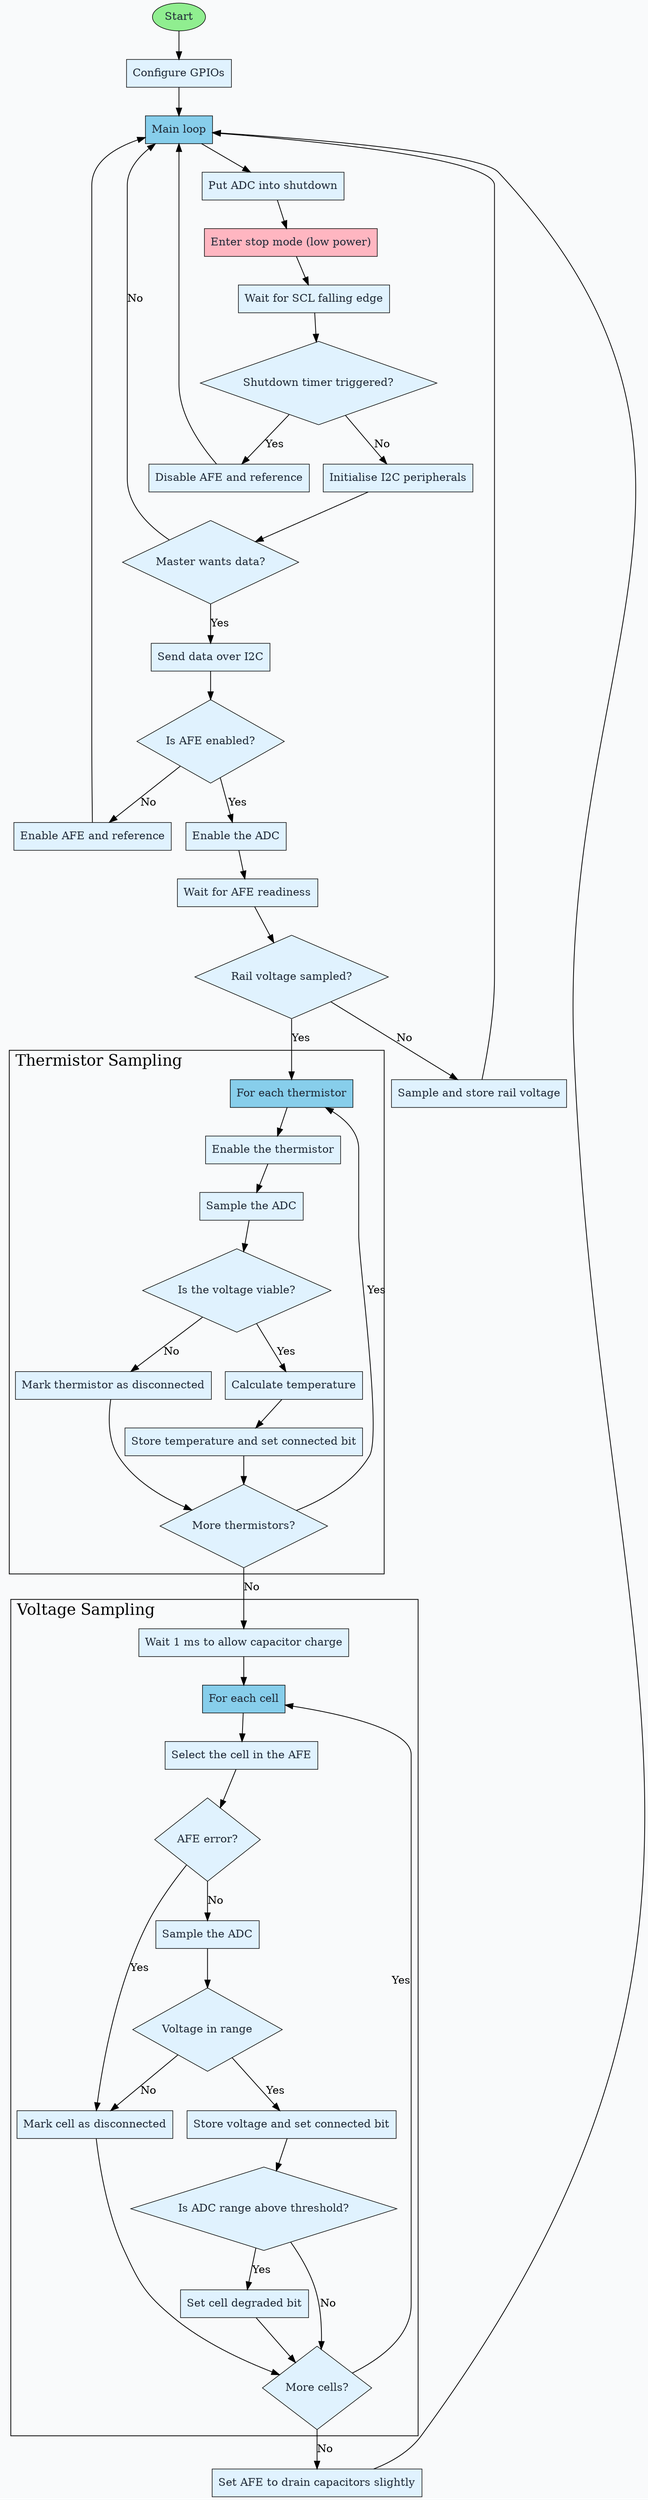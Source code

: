 digraph {
    bgcolor="#f9fafb";
    node [shape=box, style=filled, fillcolor="#e0f2fe", fontcolor="#1f2937", penwidth=0.75];
    
    start [label="Start", shape=oval, fillcolor="#90ee90"];
    gpio [label="Configure GPIOs"];
    loop [label="Main loop", fillcolor="#87ceeb"];
    adc_shutdown [label="Put ADC into shutdown"];
    stop_mode [label="Enter stop mode (low power)", fillcolor="#ffb6c1"];
    scl_wakeup [label="Wait for SCL falling edge"];
    check_rtc [label="Shutdown timer triggered?", shape=diamond, height=1.5];
    rtc_shutdown [label="Disable AFE and reference"];
    i2c_init [label="Initialise I2C peripherals"];
    master_wants_data [label="Master wants data?", shape=diamond, height=1.5];
    send_data [label="Send data over I2C"];
    afe_enabled [label="Is AFE enabled?", shape=diamond, height=1.5];
    afe_enable [label="Enable AFE and reference"];
    adc_enable [label="Enable the ADC"];
    afe_wait [label="Wait for AFE readiness"];
    rail_sampled [label="Rail voltage sampled?", shape=diamond, height=1.5];
    rail_sample [label="Sample and store rail voltage"];
    
    start -> gpio;
    gpio -> loop;
    loop -> adc_shutdown;
    adc_shutdown -> stop_mode;
    stop_mode -> scl_wakeup;
    scl_wakeup -> check_rtc;
    check_rtc -> rtc_shutdown [label="Yes"];
    rtc_shutdown -> loop;
    check_rtc -> i2c_init [label="No"];
    i2c_init -> master_wants_data;
    master_wants_data -> loop [label="No"];
    master_wants_data -> send_data [label="Yes"];
    send_data -> afe_enabled;
    afe_enabled -> afe_enable [label="No"];
    afe_enable -> loop;
    afe_enabled -> adc_enable [label="Yes"];
    adc_enable -> afe_wait;
    afe_wait -> rail_sampled;
    rail_sampled -> rail_sample [label="No"];
    rail_sample -> loop;
    rail_sampled -> thermistor_loop [label="Yes"];

    subgraph cluster_thermistor {
        label="Thermistor Sampling";
        labeljust="l";
        fontsize=20;
        thermistor_loop [label="For each thermistor", fillcolor="#87ceeb"];
        thermistor_enable [label="Enable the thermistor"];
        thermistor_sample [label="Sample the ADC"];
        thermistor_viable [label="Is the voltage viable?", shape=diamond, height=1.5];
        {
            rank = same;
            thermistor_disconnected [label="Mark thermistor as disconnected"];
            thermistor_calculate [label="Calculate temperature"];
        }
        thermistor_connected [label="Store temperature and set connected bit"];
        more_thermistors [label="More thermistors?", shape=diamond, height=1.5];
        
        thermistor_loop -> thermistor_enable;
        thermistor_enable -> thermistor_sample;
        thermistor_sample -> thermistor_viable;
        thermistor_viable -> thermistor_disconnected [label="No"];
        thermistor_disconnected -> more_thermistors;
        thermistor_viable -> thermistor_calculate [label="Yes"];
        thermistor_calculate -> thermistor_connected;
        thermistor_connected -> more_thermistors;
        more_thermistors -> thermistor_loop [label="Yes"];
    }

    subgraph cluster_voltage {
        label="Voltage Sampling";
        labeljust="l";
        fontsize=20;
        voltage_settle [label="Wait 1 ms to allow capacitor charge"];
        cell_loop [label="For each cell", fillcolor="#87ceeb"];
        afe_set_cell [label="Select the cell in the AFE"];
        afe_error [label="AFE error?", shape=diamond, height=1.5];
        cell_disconnected [label="Mark cell as disconnected"];
        cell_sample [label="Sample the ADC"];
        cell_range [label="Voltage in range", shape=diamond, height=1.5];
        cell_connected [label="Store voltage and set connected bit"];
        cell_threshold [label="Is ADC range above threshold?", shape=diamond, height=1.5];
        cell_degraded [label="Set cell degraded bit"];
        more_cells [label="More cells?", shape=diamond, height=1.5];
        
        more_thermistors -> voltage_settle [label="No"];
        voltage_settle -> cell_loop;
        cell_loop -> afe_set_cell;
        afe_set_cell -> afe_error;
        afe_error -> cell_disconnected [label="Yes"];
        cell_disconnected -> more_cells;
        afe_error -> cell_sample [label="No"];
        cell_sample -> cell_range;
        cell_range -> cell_disconnected [label="No"];
        cell_range -> cell_connected [label="Yes"];
        cell_connected -> cell_threshold;
        cell_threshold -> more_cells [label="No"];
        cell_threshold -> cell_degraded [label="Yes"];
        cell_degraded -> more_cells;
        more_cells -> cell_loop [xlabel="Yes"];
    }

    afe_diagnostic [label="Set AFE to drain capacitors slightly"];
    more_cells -> afe_diagnostic [label="No"];
    afe_diagnostic -> loop[constraint=false];
}

